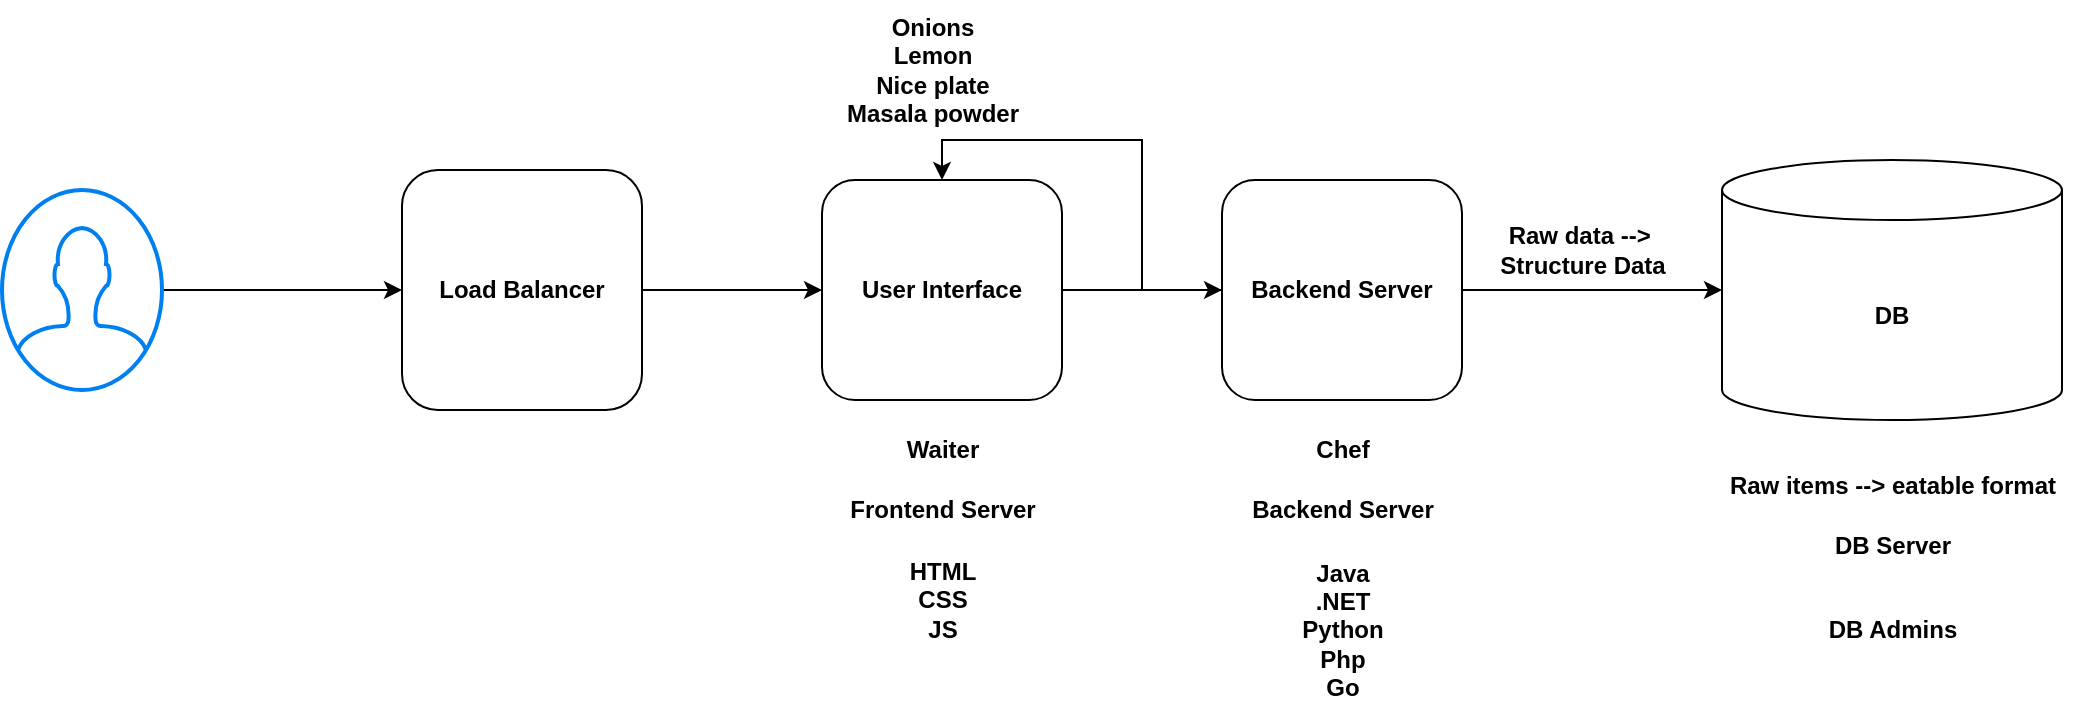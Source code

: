<mxfile version="24.2.2" type="device">
  <diagram name="Page-1" id="kVgVRkQjb5VrQJ87ojEI">
    <mxGraphModel dx="1900" dy="583" grid="1" gridSize="10" guides="1" tooltips="1" connect="1" arrows="1" fold="1" page="1" pageScale="1" pageWidth="850" pageHeight="1100" math="0" shadow="0">
      <root>
        <mxCell id="0" />
        <mxCell id="1" parent="0" />
        <mxCell id="qcRNYaX10I1PL3_merB7-1" value="&lt;b&gt;DB&lt;/b&gt;" style="shape=cylinder3;whiteSpace=wrap;html=1;boundedLbl=1;backgroundOutline=1;size=15;" vertex="1" parent="1">
          <mxGeometry x="640" y="200" width="170" height="130" as="geometry" />
        </mxCell>
        <mxCell id="qcRNYaX10I1PL3_merB7-5" style="edgeStyle=orthogonalEdgeStyle;rounded=0;orthogonalLoop=1;jettySize=auto;html=1;entryX=0;entryY=0.5;entryDx=0;entryDy=0;" edge="1" parent="1" source="qcRNYaX10I1PL3_merB7-2" target="qcRNYaX10I1PL3_merB7-3">
          <mxGeometry relative="1" as="geometry" />
        </mxCell>
        <mxCell id="qcRNYaX10I1PL3_merB7-2" value="&lt;b&gt;User Interface&lt;/b&gt;" style="rounded=1;whiteSpace=wrap;html=1;" vertex="1" parent="1">
          <mxGeometry x="190" y="210" width="120" height="110" as="geometry" />
        </mxCell>
        <mxCell id="qcRNYaX10I1PL3_merB7-6" style="edgeStyle=orthogonalEdgeStyle;rounded=0;orthogonalLoop=1;jettySize=auto;html=1;entryX=0;entryY=0.5;entryDx=0;entryDy=0;entryPerimeter=0;" edge="1" parent="1" source="qcRNYaX10I1PL3_merB7-3" target="qcRNYaX10I1PL3_merB7-1">
          <mxGeometry relative="1" as="geometry">
            <mxPoint x="630" y="265" as="targetPoint" />
          </mxGeometry>
        </mxCell>
        <mxCell id="qcRNYaX10I1PL3_merB7-11" style="edgeStyle=orthogonalEdgeStyle;rounded=0;orthogonalLoop=1;jettySize=auto;html=1;entryX=0.5;entryY=0;entryDx=0;entryDy=0;" edge="1" parent="1" source="qcRNYaX10I1PL3_merB7-3" target="qcRNYaX10I1PL3_merB7-2">
          <mxGeometry relative="1" as="geometry" />
        </mxCell>
        <mxCell id="qcRNYaX10I1PL3_merB7-3" value="&lt;b&gt;Backend Server&lt;/b&gt;" style="rounded=1;whiteSpace=wrap;html=1;" vertex="1" parent="1">
          <mxGeometry x="390" y="210" width="120" height="110" as="geometry" />
        </mxCell>
        <mxCell id="qcRNYaX10I1PL3_merB7-4" value="" style="endArrow=classic;html=1;rounded=0;entryX=0;entryY=0.5;entryDx=0;entryDy=0;" edge="1" parent="1" target="qcRNYaX10I1PL3_merB7-2">
          <mxGeometry width="50" height="50" relative="1" as="geometry">
            <mxPoint x="100" y="265" as="sourcePoint" />
            <mxPoint x="450" y="280" as="targetPoint" />
          </mxGeometry>
        </mxCell>
        <mxCell id="qcRNYaX10I1PL3_merB7-7" value="&lt;b&gt;Waiter&lt;/b&gt;" style="text;html=1;align=center;verticalAlign=middle;resizable=0;points=[];autosize=1;strokeColor=none;fillColor=none;" vertex="1" parent="1">
          <mxGeometry x="220" y="330" width="60" height="30" as="geometry" />
        </mxCell>
        <mxCell id="qcRNYaX10I1PL3_merB7-8" value="&lt;b&gt;Chef&lt;/b&gt;" style="text;html=1;align=center;verticalAlign=middle;resizable=0;points=[];autosize=1;strokeColor=none;fillColor=none;" vertex="1" parent="1">
          <mxGeometry x="425" y="330" width="50" height="30" as="geometry" />
        </mxCell>
        <mxCell id="qcRNYaX10I1PL3_merB7-9" value="&lt;b&gt;Raw items --&amp;gt; eatable format&lt;/b&gt;" style="text;html=1;align=center;verticalAlign=middle;resizable=0;points=[];autosize=1;strokeColor=none;fillColor=none;" vertex="1" parent="1">
          <mxGeometry x="630" y="348" width="190" height="30" as="geometry" />
        </mxCell>
        <mxCell id="qcRNYaX10I1PL3_merB7-10" value="&lt;b&gt;Raw data --&amp;gt;&amp;nbsp;&lt;/b&gt;&lt;div&gt;&lt;b&gt;Structure Data&lt;/b&gt;&lt;/div&gt;" style="text;html=1;align=center;verticalAlign=middle;resizable=0;points=[];autosize=1;strokeColor=none;fillColor=none;" vertex="1" parent="1">
          <mxGeometry x="515" y="225" width="110" height="40" as="geometry" />
        </mxCell>
        <mxCell id="qcRNYaX10I1PL3_merB7-12" value="&lt;b&gt;Onions&lt;/b&gt;&lt;div&gt;&lt;b&gt;Lemon&lt;/b&gt;&lt;/div&gt;&lt;div&gt;&lt;b&gt;Nice plate&lt;/b&gt;&lt;/div&gt;&lt;div&gt;&lt;b&gt;Masala powder&lt;/b&gt;&lt;/div&gt;" style="text;html=1;align=center;verticalAlign=middle;resizable=0;points=[];autosize=1;strokeColor=none;fillColor=none;" vertex="1" parent="1">
          <mxGeometry x="190" y="120" width="110" height="70" as="geometry" />
        </mxCell>
        <mxCell id="qcRNYaX10I1PL3_merB7-13" value="&lt;b&gt;Load Balancer&lt;/b&gt;" style="rounded=1;whiteSpace=wrap;html=1;" vertex="1" parent="1">
          <mxGeometry x="-20" y="205" width="120" height="120" as="geometry" />
        </mxCell>
        <mxCell id="qcRNYaX10I1PL3_merB7-14" value="&lt;b&gt;Frontend Server&lt;/b&gt;" style="text;html=1;align=center;verticalAlign=middle;resizable=0;points=[];autosize=1;strokeColor=none;fillColor=none;" vertex="1" parent="1">
          <mxGeometry x="190" y="360" width="120" height="30" as="geometry" />
        </mxCell>
        <mxCell id="qcRNYaX10I1PL3_merB7-15" value="&lt;b&gt;Backend Server&lt;/b&gt;" style="text;html=1;align=center;verticalAlign=middle;resizable=0;points=[];autosize=1;strokeColor=none;fillColor=none;" vertex="1" parent="1">
          <mxGeometry x="395" y="360" width="110" height="30" as="geometry" />
        </mxCell>
        <mxCell id="qcRNYaX10I1PL3_merB7-16" value="&lt;b&gt;DB Server&lt;/b&gt;" style="text;html=1;align=center;verticalAlign=middle;resizable=0;points=[];autosize=1;strokeColor=none;fillColor=none;" vertex="1" parent="1">
          <mxGeometry x="685" y="378" width="80" height="30" as="geometry" />
        </mxCell>
        <mxCell id="qcRNYaX10I1PL3_merB7-17" value="&lt;b&gt;HTML&lt;/b&gt;&lt;div&gt;&lt;b&gt;CSS&lt;/b&gt;&lt;/div&gt;&lt;div&gt;&lt;b&gt;JS&lt;/b&gt;&lt;/div&gt;" style="text;html=1;align=center;verticalAlign=middle;resizable=0;points=[];autosize=1;strokeColor=none;fillColor=none;" vertex="1" parent="1">
          <mxGeometry x="220" y="390" width="60" height="60" as="geometry" />
        </mxCell>
        <mxCell id="qcRNYaX10I1PL3_merB7-18" value="&lt;b&gt;Java&lt;/b&gt;&lt;div&gt;&lt;b&gt;.NET&lt;/b&gt;&lt;/div&gt;&lt;div&gt;&lt;b&gt;Python&lt;br&gt;Php&lt;br&gt;Go&lt;/b&gt;&lt;/div&gt;" style="text;html=1;align=center;verticalAlign=middle;resizable=0;points=[];autosize=1;strokeColor=none;fillColor=none;" vertex="1" parent="1">
          <mxGeometry x="420" y="390" width="60" height="90" as="geometry" />
        </mxCell>
        <mxCell id="qcRNYaX10I1PL3_merB7-19" value="&lt;b&gt;DB Admins&lt;/b&gt;" style="text;html=1;align=center;verticalAlign=middle;resizable=0;points=[];autosize=1;strokeColor=none;fillColor=none;" vertex="1" parent="1">
          <mxGeometry x="680" y="420" width="90" height="30" as="geometry" />
        </mxCell>
        <mxCell id="qcRNYaX10I1PL3_merB7-21" style="edgeStyle=orthogonalEdgeStyle;rounded=0;orthogonalLoop=1;jettySize=auto;html=1;" edge="1" parent="1" source="qcRNYaX10I1PL3_merB7-20" target="qcRNYaX10I1PL3_merB7-13">
          <mxGeometry relative="1" as="geometry" />
        </mxCell>
        <mxCell id="qcRNYaX10I1PL3_merB7-20" value="" style="html=1;verticalLabelPosition=bottom;align=center;labelBackgroundColor=#ffffff;verticalAlign=top;strokeWidth=2;strokeColor=#0080F0;shadow=0;dashed=0;shape=mxgraph.ios7.icons.user;" vertex="1" parent="1">
          <mxGeometry x="-220" y="215" width="80" height="100" as="geometry" />
        </mxCell>
      </root>
    </mxGraphModel>
  </diagram>
</mxfile>
